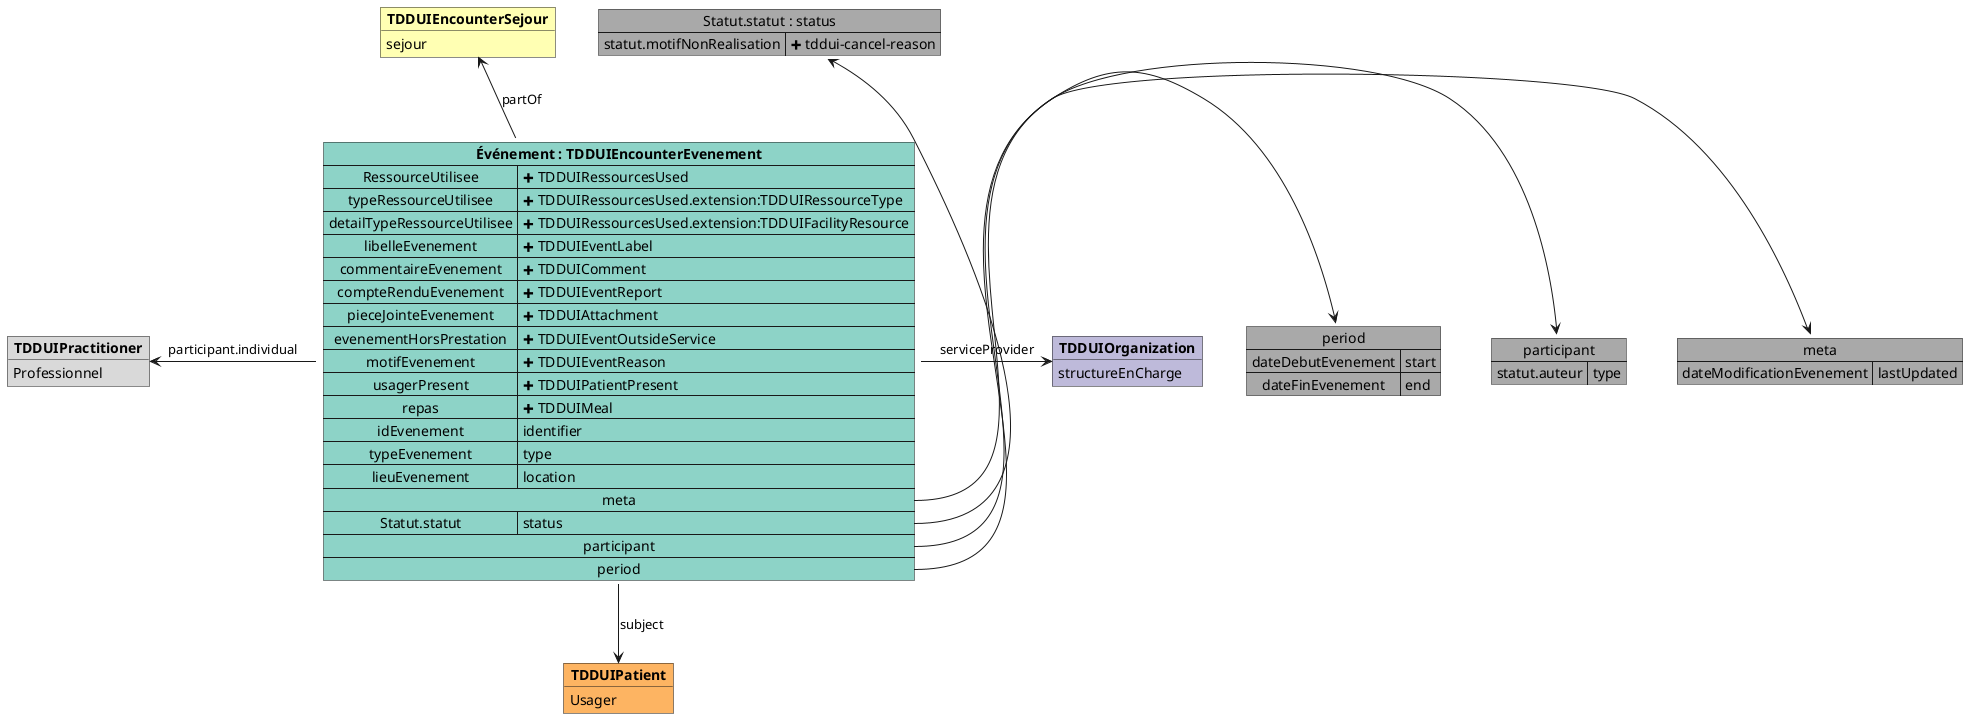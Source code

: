 @startuml

map "meta" as meta #DarkGray {
    dateModificationEvenement => lastUpdated
}

map "Statut.statut : status" as Statutstatut #DarkGray {
    statut.motifNonRealisation => <&plus> tddui-cancel-reason
}

map "participant" as participant #DarkGray {
    statut.auteur => type
}

map "period" as period #DarkGray {
    dateDebutEvenement => start
    dateFinEvenement => end
}

object "**TDDUIPatient**" as TDDUIPatient #fdb462 {
    Usager
}

object "**TDDUIPractitioner**" as TDDUIPractitioner #d9d9d9 {
    Professionnel
}

object "**TDDUIOrganization**" as TDDUIOrganization #bebada {
    structureEnCharge
}

object "**TDDUIEncounterSejour**" as TDDUIEncounterSejour #ffffb3 {
    sejour
}

map "**Événement : TDDUIEncounterEvenement**" as Événement #8dd3c7 {
    RessourceUtilisee => <&plus> TDDUIRessourcesUsed
    typeRessourceUtilisee => <&plus> TDDUIRessourcesUsed.extension:TDDUIRessourceType
    detailTypeRessourceUtilisee => <&plus> TDDUIRessourcesUsed.extension:TDDUIMaterialDetail
    detailTypeRessourceUtilisee => <&plus> TDDUIRessourcesUsed.extension:TDDUIFacilityResource
    libelleEvenement => <&plus> TDDUIEventLabel
    commentaireEvenement => <&plus> TDDUIComment
    compteRenduEvenement => <&plus> TDDUIEventReport
    pieceJointeEvenement => <&plus> TDDUIAttachment
    evenementHorsPrestation => <&plus> TDDUIEventOutsideService
    motifEvenement => <&plus> TDDUIEventReason
    usagerPresent => <&plus> TDDUIPatientPresent
    repas => <&plus> TDDUIMeal
    idEvenement => identifier
    typeEvenement => type
    lieuEvenement => location
    meta *-> meta
    Statut.statut => status
    participant *-> participant
    period *-> period
}

Événement::Statut.statut -u-> Statutstatut
Événement -d-> TDDUIPatient : subject
Événement -l-> TDDUIPractitioner : participant.individual
Événement -r-> TDDUIOrganization : serviceProvider
Événement -u-> TDDUIEncounterSejour : partOf

@enduml